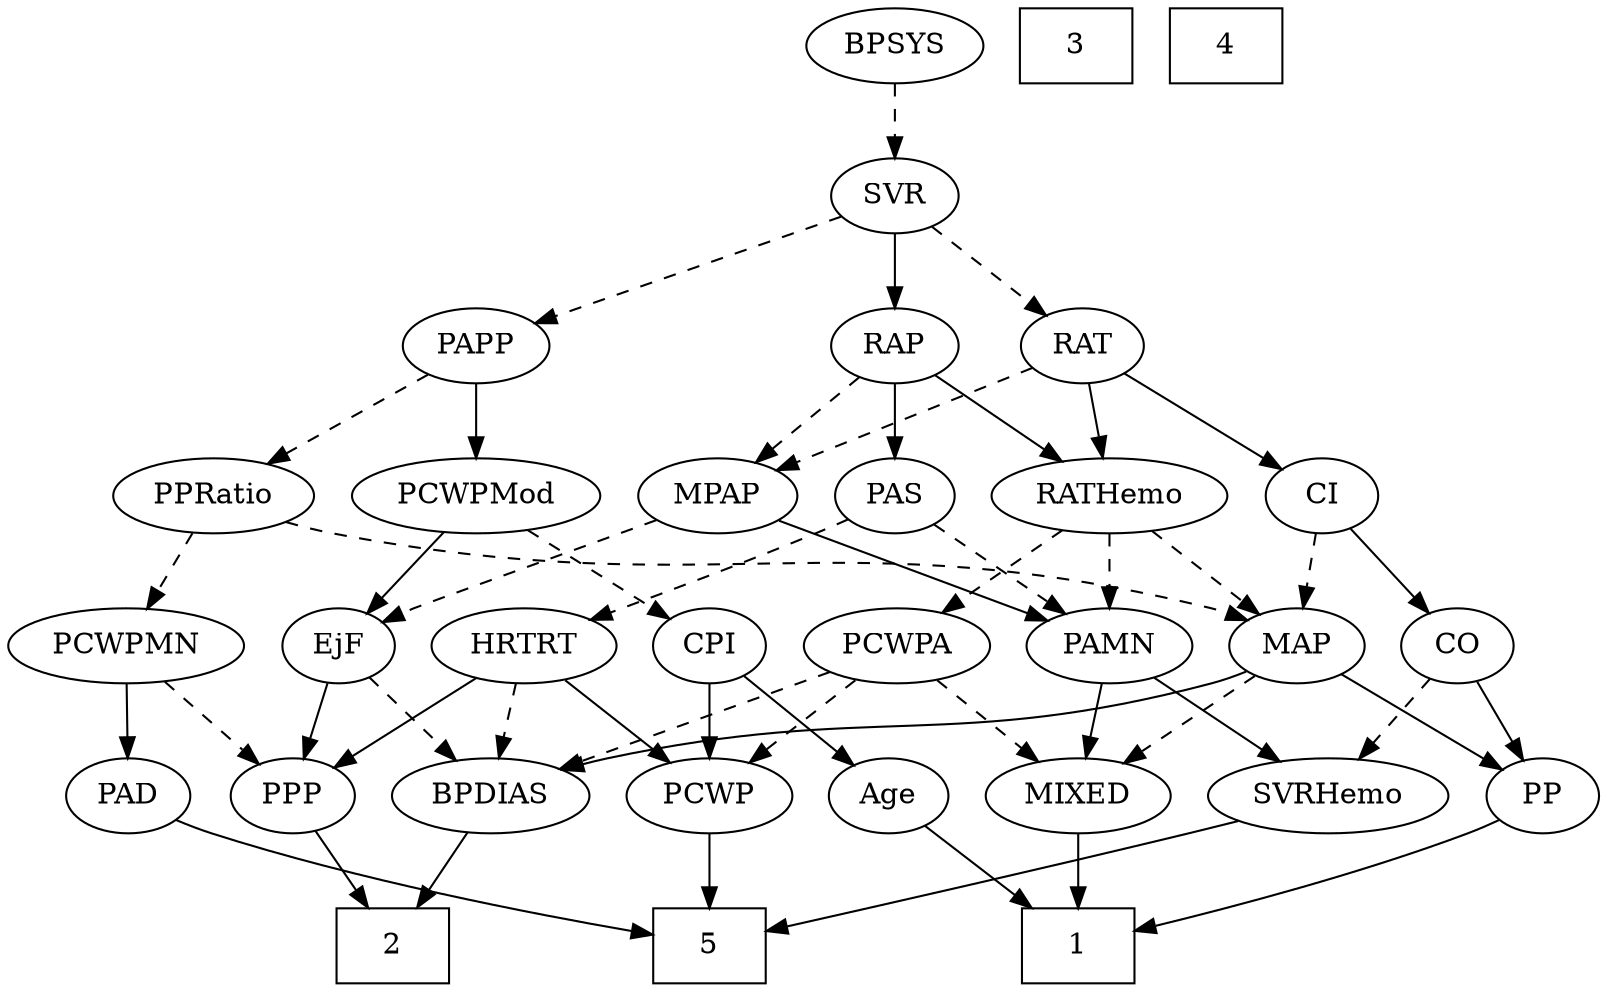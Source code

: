strict digraph {
	graph [bb="0,0,710.05,468"];
	node [label="\N"];
	1	[height=0.5,
		pos="480.05,18",
		shape=box,
		width=0.75];
	2	[height=0.5,
		pos="177.05,18",
		shape=box,
		width=0.75];
	3	[height=0.5,
		pos="487.05,450",
		shape=box,
		width=0.75];
	4	[height=0.5,
		pos="559.05,450",
		shape=box,
		width=0.75];
	5	[height=0.5,
		pos="315.05,18",
		shape=box,
		width=0.75];
	Age	[height=0.5,
		pos="395.05,90",
		width=0.75];
	Age -> 1	[pos="e,459.18,36.18 411.43,75.503 422.7,66.225 437.96,53.656 451.23,42.728",
		style=solid];
	EjF	[height=0.5,
		pos="145.05,162",
		width=0.75];
	BPDIAS	[height=0.5,
		pos="220.05,90",
		width=1.1735];
	EjF -> BPDIAS	[pos="e,203.32,106.61 160.22,146.83 170.48,137.27 184.23,124.43 195.96,113.48",
		style=dashed];
	PPP	[height=0.5,
		pos="133.05,90",
		width=0.75];
	EjF -> PPP	[pos="e,136.01,108.28 142.14,144.05 140.82,136.35 139.22,127.03 137.74,118.36",
		style=solid];
	RAP	[height=0.5,
		pos="404.05,306",
		width=0.77632];
	MPAP	[height=0.5,
		pos="324.05,234",
		width=0.97491];
	RAP -> MPAP	[pos="e,341.04,249.87 387.86,290.83 376.59,280.98 361.36,267.65 348.6,256.49",
		style=dashed];
	PAS	[height=0.5,
		pos="404.05,234",
		width=0.75];
	RAP -> PAS	[pos="e,404.05,252.1 404.05,287.7 404.05,279.98 404.05,270.71 404.05,262.11",
		style=solid];
	RATHemo	[height=0.5,
		pos="498.05,234",
		width=1.3721];
	RAP -> RATHemo	[pos="e,477.16,250.55 421.73,291.83 435.01,281.94 453.49,268.18 468.94,256.67",
		style=solid];
	MIXED	[height=0.5,
		pos="480.05,90",
		width=1.1193];
	MIXED -> 1	[pos="e,480.05,36.104 480.05,71.697 480.05,63.983 480.05,54.712 480.05,46.112",
		style=solid];
	MPAP -> EjF	[pos="e,166.22,173.4 296.62,222.31 291.14,220.2 285.41,218.01 280.05,216 236.21,199.56 224.26,198.02 181.05,180 179.23,179.24 177.37,178.44 \
175.5,177.62",
		style=dashed];
	PAMN	[height=0.5,
		pos="498.05,162",
		width=1.011];
	MPAP -> PAMN	[pos="e,470.63,174.03 350.85,222.22 380.44,210.31 428.24,191.08 461.31,177.78",
		style=solid];
	BPSYS	[height=0.5,
		pos="404.05,450",
		width=1.0471];
	SVR	[height=0.5,
		pos="404.05,378",
		width=0.77632];
	BPSYS -> SVR	[pos="e,404.05,396.1 404.05,431.7 404.05,423.98 404.05,414.71 404.05,406.11",
		style=dashed];
	PAD	[height=0.5,
		pos="55.046,90",
		width=0.79437];
	PAD -> 5	[pos="e,287.84,24.278 77.929,79.033 84.072,76.552 90.756,74.025 97.046,72 159.51,51.883 234.19,35.288 277.94,26.293",
		style=solid];
	CO	[height=0.5,
		pos="659.05,162",
		width=0.75];
	SVRHemo	[height=0.5,
		pos="588.05,90",
		width=1.3902];
	CO -> SVRHemo	[pos="e,604.48,107.2 644.33,146.5 634.9,137.19 622.43,124.9 611.63,114.25",
		style=dashed];
	PP	[height=0.5,
		pos="683.05,90",
		width=0.75];
	CO -> PP	[pos="e,677.29,107.79 664.86,144.05 667.6,136.06 670.93,126.33 673.99,117.4",
		style=solid];
	PAS -> PAMN	[pos="e,478.83,177.31 421.73,219.83 435.46,209.61 454.75,195.24 470.5,183.51",
		style=dashed];
	HRTRT	[height=0.5,
		pos="230.05,162",
		width=1.1013];
	PAS -> HRTRT	[pos="e,260.18,173.84 382.84,222.67 378.01,220.4 372.88,218.06 368.05,216 335.36,202.03 297.65,187.66 269.92,177.42",
		style=dashed];
	PAMN -> MIXED	[pos="e,484.49,108.28 493.69,144.05 491.68,136.26 489.26,126.82 487.01,118.08",
		style=solid];
	PAMN -> SVRHemo	[pos="e,567.86,106.7 516.69,146.5 529.18,136.79 545.83,123.83 559.91,112.88",
		style=solid];
	RATHemo -> PAMN	[pos="e,498.05,180.1 498.05,215.7 498.05,207.98 498.05,198.71 498.05,190.11",
		style=dashed];
	PCWPA	[height=0.5,
		pos="402.05,162",
		width=1.1555];
	RATHemo -> PCWPA	[pos="e,422.31,177.77 476.74,217.46 463.16,207.57 445.41,194.62 430.62,183.83",
		style=dashed];
	MAP	[height=0.5,
		pos="583.05,162",
		width=0.84854];
	RATHemo -> MAP	[pos="e,565.85,177.16 517.33,217.12 529.31,207.26 544.83,194.47 557.78,183.81",
		style=dashed];
	CPI	[height=0.5,
		pos="315.05,162",
		width=0.75];
	CPI -> Age	[pos="e,379.27,104.8 330.85,147.17 342.47,137.01 358.44,123.03 371.55,111.56",
		style=solid];
	PCWP	[height=0.5,
		pos="315.05,90",
		width=0.97491];
	CPI -> PCWP	[pos="e,315.05,108.1 315.05,143.7 315.05,135.98 315.05,126.71 315.05,118.11",
		style=solid];
	RAT	[height=0.5,
		pos="487.05,306",
		width=0.75827];
	RAT -> MPAP	[pos="e,350.13,246.2 464.72,295.41 437.62,283.77 391.57,264 359.58,250.26",
		style=dashed];
	RAT -> RATHemo	[pos="e,495.33,252.28 489.71,288.05 490.92,280.35 492.38,271.03 493.75,262.36",
		style=solid];
	CI	[height=0.5,
		pos="592.05,234",
		width=0.75];
	RAT -> CI	[pos="e,573.44,247.41 505.82,292.49 522.32,281.49 546.52,265.35 565.09,252.97",
		style=solid];
	SVR -> RAP	[pos="e,404.05,324.1 404.05,359.7 404.05,351.98 404.05,342.71 404.05,334.11",
		style=solid];
	SVR -> RAT	[pos="e,470.96,320.56 420.44,363.17 432.69,352.85 449.6,338.58 463.32,327.01",
		style=dashed];
	PAPP	[height=0.5,
		pos="219.05,306",
		width=0.88464];
	SVR -> PAPP	[pos="e,244.96,316.81 380.62,368.13 348.75,356.08 291.49,334.41 254.39,320.37",
		style=dashed];
	PCWPMod	[height=0.5,
		pos="219.05,234",
		width=1.4443];
	PCWPMod -> EjF	[pos="e,160.11,177.25 201.88,216.76 191.61,207.05 178.45,194.6 167.38,184.13",
		style=solid];
	PCWPMod -> CPI	[pos="e,297.34,175.91 240.35,217.46 254.67,207.03 273.62,193.2 288.86,182.09",
		style=dashed];
	PCWPA -> MIXED	[pos="e,462.78,106.49 419.36,145.46 429.86,136.04 443.44,123.85 455.09,113.4",
		style=dashed];
	PCWPA -> BPDIAS	[pos="e,250.45,102.69 371.99,149.44 341.39,137.67 293.78,119.36 260.01,106.37",
		style=dashed];
	PCWPA -> PCWP	[pos="e,333.29,105.68 383.17,145.81 370.92,135.95 354.78,122.97 341.29,112.12",
		style=dashed];
	PCWPMN	[height=0.5,
		pos="50.046,162",
		width=1.3902];
	PCWPMN -> PAD	[pos="e,53.824,108.1 51.282,143.7 51.833,135.98 52.495,126.71 53.109,118.11",
		style=solid];
	PCWPMN -> PPP	[pos="e,116.81,104.7 68.88,145.12 80.728,135.12 96.133,122.13 108.88,111.38",
		style=dashed];
	SVRHemo -> 5	[pos="e,342.16,25.367 550.65,77.995 543.49,75.954 536.05,73.875 529.05,72 467.22,55.444 394.86,37.904 352.1,27.729",
		style=solid];
	BPDIAS -> 2	[pos="e,187.76,36.447 209.86,72.411 204.86,64.285 198.73,54.307 193.13,45.184",
		style=solid];
	MAP -> MIXED	[pos="e,501.47,105.56 563.67,147.83 548.59,137.58 527.38,123.17 510.09,111.42",
		style=dashed];
	MAP -> BPDIAS	[pos="e,251.06,102.38 560.16,150.02 554.65,147.74 548.72,145.55 543.05,144 425.41,111.86 389.87,135.4 271.05,108 267.67,107.22 264.2,106.31 \
260.73,105.32",
		style=solid];
	MAP -> PP	[pos="e,665.17,103.51 602.33,147.5 617.79,136.68 639.66,121.37 656.73,109.42",
		style=solid];
	PP -> 1	[pos="e,507.33,26.442 661.93,78.453 657.09,76.199 651.93,73.92 647.05,72 603.3,54.818 551.52,39.069 517.35,29.283",
		style=solid];
	PPP -> 2	[pos="e,166.18,36.292 143.03,73.116 148.26,64.801 154.79,54.41 160.73,44.963",
		style=solid];
	PPRatio	[height=0.5,
		pos="109.05,234",
		width=1.1013];
	PPRatio -> PCWPMN	[pos="e,64.065,179.63 95.361,216.76 88.021,208.06 78.826,197.15 70.641,187.43",
		style=dashed];
	PPRatio -> MAP	[pos="e,560.2,174.14 138,221.67 144.51,219.48 151.45,217.43 158.05,216 326,179.57 376.43,222.11 543.05,180 545.54,179.37 548.08,178.6 \
550.61,177.75",
		style=dashed];
	PCWP -> 5	[pos="e,315.05,36.104 315.05,71.697 315.05,63.983 315.05,54.712 315.05,46.112",
		style=solid];
	CI -> CO	[pos="e,645.18,177.49 605.93,218.5 615.18,208.83 627.52,195.94 637.97,185.02",
		style=solid];
	CI -> MAP	[pos="e,585.27,180.28 589.87,216.05 588.88,208.35 587.68,199.03 586.56,190.36",
		style=dashed];
	PAPP -> PCWPMod	[pos="e,219.05,252.1 219.05,287.7 219.05,279.98 219.05,270.71 219.05,262.11",
		style=solid];
	PAPP -> PPRatio	[pos="e,131.26,249.14 198.61,292 182.09,281.48 158.58,266.52 139.78,254.56",
		style=dashed];
	HRTRT -> BPDIAS	[pos="e,222.49,108.1 227.57,143.7 226.47,135.98 225.15,126.71 223.92,118.11",
		style=dashed];
	HRTRT -> PPP	[pos="e,150.66,103.71 209.47,146.15 194.74,135.52 174.79,121.13 158.97,109.71",
		style=solid];
	HRTRT -> PCWP	[pos="e,297.22,105.68 248.49,145.81 260.46,135.95 276.22,122.97 289.4,112.12",
		style=solid];
}
